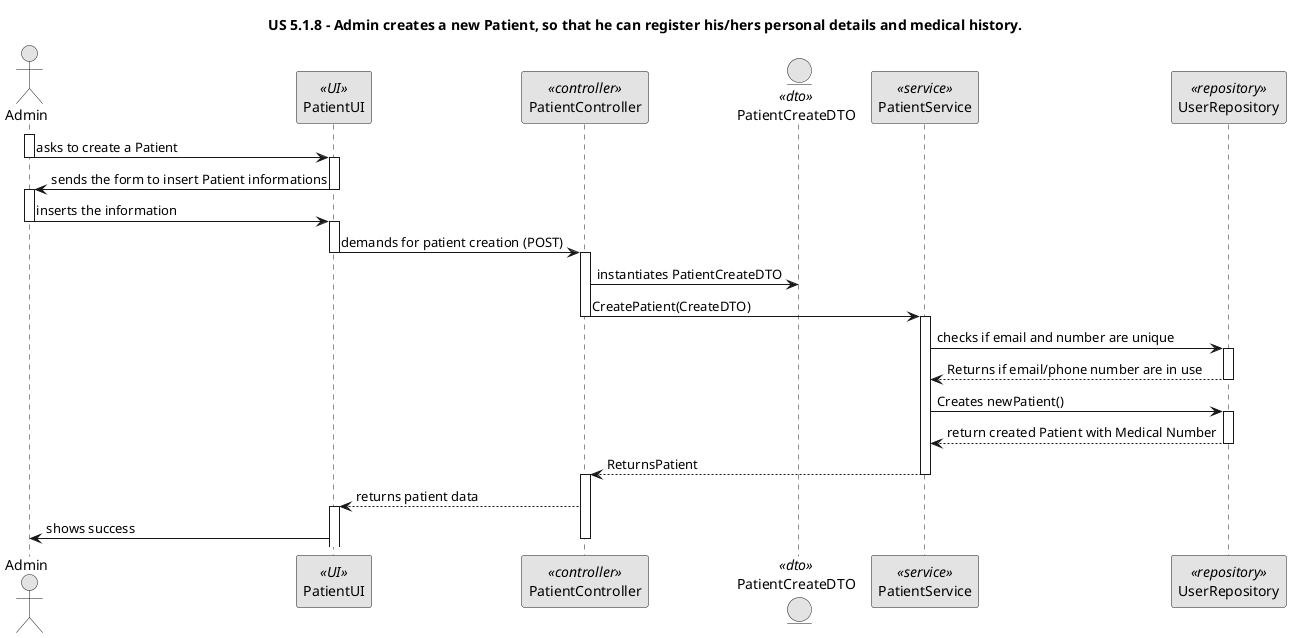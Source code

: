 @startuml
skinparam monochrome true
skinparam packageStyle rectangle
skinparam shadowing false

title US 5.1.8 - Admin creates a new Patient, so that he can register his/hers personal details and medical history.

actor "Admin" as Admin
participant "PatientUI" as UI <<UI>>
participant "PatientController" as Controller <<controller>>
entity "PatientCreateDTO" as CreateDTO <<dto>>
participant "PatientService" as Service <<service>>
participant "UserRepository" as Repo <<repository>>


activate Admin
    Admin -> UI : asks to create a Patient
    deactivate Admin
    activate UI
            UI -> Admin : sends the form to insert Patient informations
    deactivate UI
    activate Admin
            Admin -> UI : inserts the information
            deactivate Admin
    activate UI
UI -> Controller: demands for patient creation (POST)
deactivate UI
activate Controller
    Controller -> CreateDTO: instantiates PatientCreateDTO
    Controller -> Service: CreatePatient(CreateDTO)
    deactivate Controller
    activate Service

        Service -> Repo: checks if email and number are unique
        activate Repo
        Repo --> Service: Returns if email/phone number are in use
        deactivate Repo

        Service -> Repo: Creates newPatient()
        activate Repo
        Repo --> Service: return created Patient with Medical Number
        deactivate Repo
        Service --> Controller : ReturnsPatient
        deactivate Service
        activate Controller
        
        
Controller --> UI: returns patient data
activate UI
UI->Admin : shows success
deactivate Controller

@enduml
